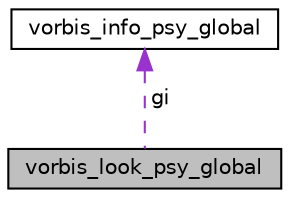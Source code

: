 digraph "vorbis_look_psy_global"
{
  edge [fontname="Helvetica",fontsize="10",labelfontname="Helvetica",labelfontsize="10"];
  node [fontname="Helvetica",fontsize="10",shape=record];
  Node1 [label="vorbis_look_psy_global",height=0.2,width=0.4,color="black", fillcolor="grey75", style="filled", fontcolor="black"];
  Node2 -> Node1 [dir="back",color="darkorchid3",fontsize="10",style="dashed",label=" gi" ,fontname="Helvetica"];
  Node2 [label="vorbis_info_psy_global",height=0.2,width=0.4,color="black", fillcolor="white", style="filled",URL="$structvorbis__info__psy__global.html"];
}
